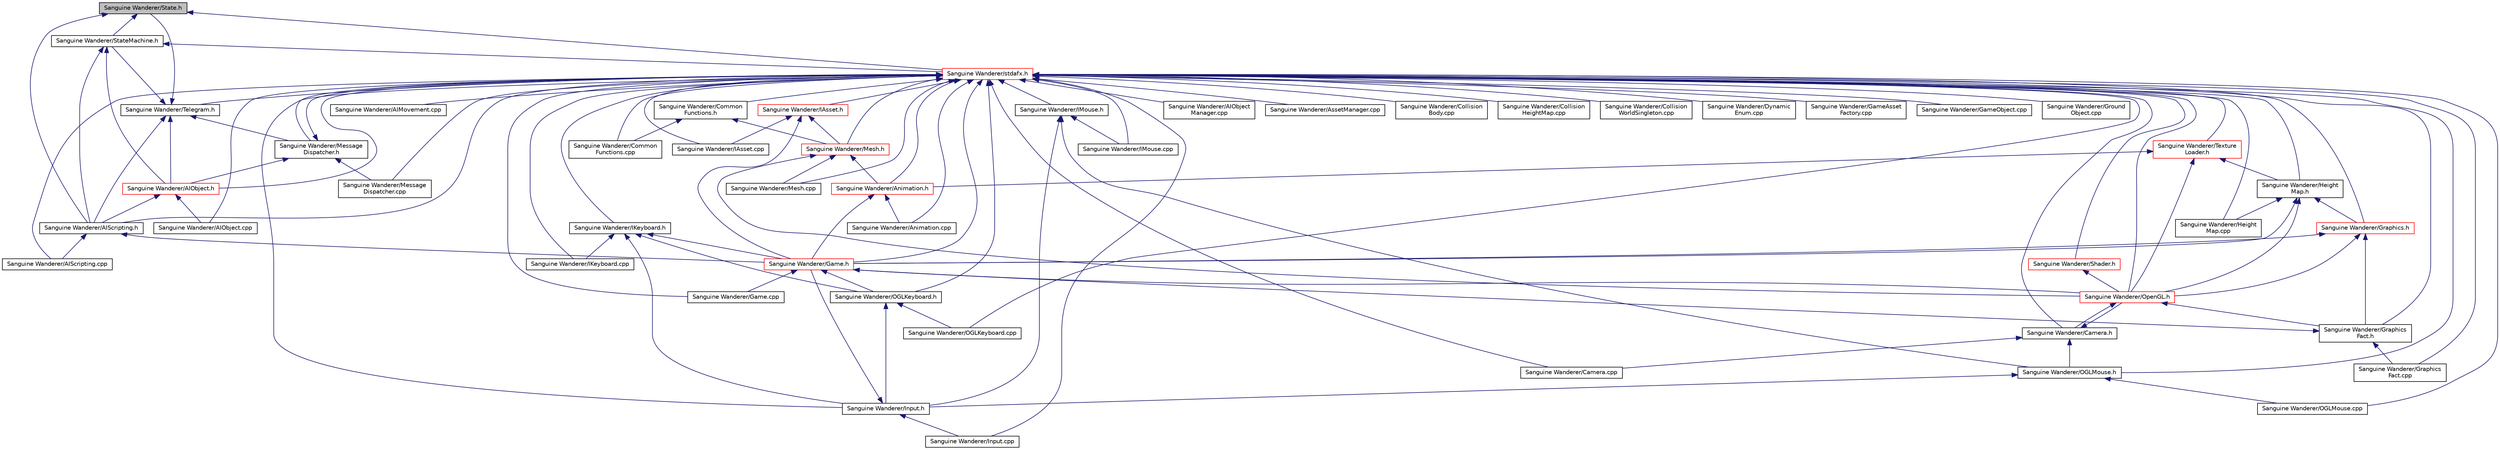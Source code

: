 digraph "Sanguine Wanderer/State.h"
{
  edge [fontname="Helvetica",fontsize="10",labelfontname="Helvetica",labelfontsize="10"];
  node [fontname="Helvetica",fontsize="10",shape=record];
  Node1 [label="Sanguine Wanderer/State.h",height=0.2,width=0.4,color="black", fillcolor="grey75", style="filled" fontcolor="black"];
  Node1 -> Node2 [dir="back",color="midnightblue",fontsize="10",style="solid",fontname="Helvetica"];
  Node2 [label="Sanguine Wanderer/StateMachine.h",height=0.2,width=0.4,color="black", fillcolor="white", style="filled",URL="$_state_machine_8h.html",tooltip="Declares the state machine class. "];
  Node2 -> Node3 [dir="back",color="midnightblue",fontsize="10",style="solid",fontname="Helvetica"];
  Node3 [label="Sanguine Wanderer/stdafx.h",height=0.2,width=0.4,color="red", fillcolor="white", style="filled",URL="$stdafx_8h.html"];
  Node3 -> Node4 [dir="back",color="midnightblue",fontsize="10",style="solid",fontname="Helvetica"];
  Node4 [label="Sanguine Wanderer/AIMovement.cpp",height=0.2,width=0.4,color="black", fillcolor="white", style="filled",URL="$_a_i_movement_8cpp.html"];
  Node3 -> Node5 [dir="back",color="midnightblue",fontsize="10",style="solid",fontname="Helvetica"];
  Node5 [label="Sanguine Wanderer/AIObject.h",height=0.2,width=0.4,color="red", fillcolor="white", style="filled",URL="$_a_i_object_8h.html"];
  Node5 -> Node6 [dir="back",color="midnightblue",fontsize="10",style="solid",fontname="Helvetica"];
  Node6 [label="Sanguine Wanderer/AIObject.cpp",height=0.2,width=0.4,color="black", fillcolor="white", style="filled",URL="$_a_i_object_8cpp.html"];
  Node5 -> Node7 [dir="back",color="midnightblue",fontsize="10",style="solid",fontname="Helvetica"];
  Node7 [label="Sanguine Wanderer/AIScripting.h",height=0.2,width=0.4,color="black", fillcolor="white", style="filled",URL="$_a_i_scripting_8h.html"];
  Node7 -> Node8 [dir="back",color="midnightblue",fontsize="10",style="solid",fontname="Helvetica"];
  Node8 [label="Sanguine Wanderer/AIScripting.cpp",height=0.2,width=0.4,color="black", fillcolor="white", style="filled",URL="$_a_i_scripting_8cpp.html"];
  Node7 -> Node9 [dir="back",color="midnightblue",fontsize="10",style="solid",fontname="Helvetica"];
  Node9 [label="Sanguine Wanderer/Game.h",height=0.2,width=0.4,color="red", fillcolor="white", style="filled",URL="$_game_8h.html",tooltip="Declares the game class. "];
  Node9 -> Node10 [dir="back",color="midnightblue",fontsize="10",style="solid",fontname="Helvetica"];
  Node10 [label="Sanguine Wanderer/OpenGL.h",height=0.2,width=0.4,color="red", fillcolor="white", style="filled",URL="$_open_g_l_8h.html",tooltip="Declares the open gl class. "];
  Node10 -> Node11 [dir="back",color="midnightblue",fontsize="10",style="solid",fontname="Helvetica"];
  Node11 [label="Sanguine Wanderer/Camera.h",height=0.2,width=0.4,color="black", fillcolor="white", style="filled",URL="$_camera_8h.html",tooltip="Declares the camera class. "];
  Node11 -> Node12 [dir="back",color="midnightblue",fontsize="10",style="solid",fontname="Helvetica"];
  Node12 [label="Sanguine Wanderer/Camera.cpp",height=0.2,width=0.4,color="black", fillcolor="white", style="filled",URL="$_camera_8cpp.html"];
  Node11 -> Node10 [dir="back",color="midnightblue",fontsize="10",style="solid",fontname="Helvetica"];
  Node11 -> Node13 [dir="back",color="midnightblue",fontsize="10",style="solid",fontname="Helvetica"];
  Node13 [label="Sanguine Wanderer/OGLMouse.h",height=0.2,width=0.4,color="black", fillcolor="white", style="filled",URL="$_o_g_l_mouse_8h.html"];
  Node13 -> Node14 [dir="back",color="midnightblue",fontsize="10",style="solid",fontname="Helvetica"];
  Node14 [label="Sanguine Wanderer/Input.h",height=0.2,width=0.4,color="black", fillcolor="white", style="filled",URL="$_input_8h.html"];
  Node14 -> Node9 [dir="back",color="midnightblue",fontsize="10",style="solid",fontname="Helvetica"];
  Node14 -> Node15 [dir="back",color="midnightblue",fontsize="10",style="solid",fontname="Helvetica"];
  Node15 [label="Sanguine Wanderer/Input.cpp",height=0.2,width=0.4,color="black", fillcolor="white", style="filled",URL="$_input_8cpp.html"];
  Node13 -> Node16 [dir="back",color="midnightblue",fontsize="10",style="solid",fontname="Helvetica"];
  Node16 [label="Sanguine Wanderer/OGLMouse.cpp",height=0.2,width=0.4,color="black", fillcolor="white", style="filled",URL="$_o_g_l_mouse_8cpp.html"];
  Node10 -> Node17 [dir="back",color="midnightblue",fontsize="10",style="solid",fontname="Helvetica"];
  Node17 [label="Sanguine Wanderer/Graphics\lFact.h",height=0.2,width=0.4,color="black", fillcolor="white", style="filled",URL="$_graphics_fact_8h.html"];
  Node17 -> Node9 [dir="back",color="midnightblue",fontsize="10",style="solid",fontname="Helvetica"];
  Node17 -> Node18 [dir="back",color="midnightblue",fontsize="10",style="solid",fontname="Helvetica"];
  Node18 [label="Sanguine Wanderer/Graphics\lFact.cpp",height=0.2,width=0.4,color="black", fillcolor="white", style="filled",URL="$_graphics_fact_8cpp.html"];
  Node9 -> Node19 [dir="back",color="midnightblue",fontsize="10",style="solid",fontname="Helvetica"];
  Node19 [label="Sanguine Wanderer/OGLKeyboard.h",height=0.2,width=0.4,color="black", fillcolor="white", style="filled",URL="$_o_g_l_keyboard_8h.html"];
  Node19 -> Node14 [dir="back",color="midnightblue",fontsize="10",style="solid",fontname="Helvetica"];
  Node19 -> Node20 [dir="back",color="midnightblue",fontsize="10",style="solid",fontname="Helvetica"];
  Node20 [label="Sanguine Wanderer/OGLKeyboard.cpp",height=0.2,width=0.4,color="black", fillcolor="white", style="filled",URL="$_o_g_l_keyboard_8cpp.html"];
  Node9 -> Node21 [dir="back",color="midnightblue",fontsize="10",style="solid",fontname="Helvetica"];
  Node21 [label="Sanguine Wanderer/Game.cpp",height=0.2,width=0.4,color="black", fillcolor="white", style="filled",URL="$_game_8cpp.html"];
  Node3 -> Node22 [dir="back",color="midnightblue",fontsize="10",style="solid",fontname="Helvetica"];
  Node22 [label="Sanguine Wanderer/Telegram.h",height=0.2,width=0.4,color="black", fillcolor="white", style="filled",URL="$_telegram_8h.html"];
  Node22 -> Node23 [dir="back",color="midnightblue",fontsize="10",style="solid",fontname="Helvetica"];
  Node23 [label="Sanguine Wanderer/Message\lDispatcher.h",height=0.2,width=0.4,color="black", fillcolor="white", style="filled",URL="$_message_dispatcher_8h.html"];
  Node23 -> Node3 [dir="back",color="midnightblue",fontsize="10",style="solid",fontname="Helvetica"];
  Node23 -> Node5 [dir="back",color="midnightblue",fontsize="10",style="solid",fontname="Helvetica"];
  Node23 -> Node24 [dir="back",color="midnightblue",fontsize="10",style="solid",fontname="Helvetica"];
  Node24 [label="Sanguine Wanderer/Message\lDispatcher.cpp",height=0.2,width=0.4,color="black", fillcolor="white", style="filled",URL="$_message_dispatcher_8cpp.html"];
  Node22 -> Node1 [dir="back",color="midnightblue",fontsize="10",style="solid",fontname="Helvetica"];
  Node22 -> Node2 [dir="back",color="midnightblue",fontsize="10",style="solid",fontname="Helvetica"];
  Node22 -> Node5 [dir="back",color="midnightblue",fontsize="10",style="solid",fontname="Helvetica"];
  Node22 -> Node7 [dir="back",color="midnightblue",fontsize="10",style="solid",fontname="Helvetica"];
  Node3 -> Node23 [dir="back",color="midnightblue",fontsize="10",style="solid",fontname="Helvetica"];
  Node3 -> Node25 [dir="back",color="midnightblue",fontsize="10",style="solid",fontname="Helvetica"];
  Node25 [label="Sanguine Wanderer/Animation.h",height=0.2,width=0.4,color="red", fillcolor="white", style="filled",URL="$_animation_8h.html",tooltip="Declares the animation class. "];
  Node25 -> Node26 [dir="back",color="midnightblue",fontsize="10",style="solid",fontname="Helvetica"];
  Node26 [label="Sanguine Wanderer/Animation.cpp",height=0.2,width=0.4,color="black", fillcolor="white", style="filled",URL="$_animation_8cpp.html"];
  Node25 -> Node9 [dir="back",color="midnightblue",fontsize="10",style="solid",fontname="Helvetica"];
  Node3 -> Node27 [dir="back",color="midnightblue",fontsize="10",style="solid",fontname="Helvetica"];
  Node27 [label="Sanguine Wanderer/Mesh.h",height=0.2,width=0.4,color="red", fillcolor="white", style="filled",URL="$_mesh_8h.html",tooltip="Declares the mesh class. "];
  Node27 -> Node25 [dir="back",color="midnightblue",fontsize="10",style="solid",fontname="Helvetica"];
  Node27 -> Node10 [dir="back",color="midnightblue",fontsize="10",style="solid",fontname="Helvetica"];
  Node27 -> Node28 [dir="back",color="midnightblue",fontsize="10",style="solid",fontname="Helvetica"];
  Node28 [label="Sanguine Wanderer/Mesh.cpp",height=0.2,width=0.4,color="black", fillcolor="white", style="filled",URL="$_mesh_8cpp.html"];
  Node3 -> Node29 [dir="back",color="midnightblue",fontsize="10",style="solid",fontname="Helvetica"];
  Node29 [label="Sanguine Wanderer/IAsset.h",height=0.2,width=0.4,color="red", fillcolor="white", style="filled",URL="$_i_asset_8h.html"];
  Node29 -> Node27 [dir="back",color="midnightblue",fontsize="10",style="solid",fontname="Helvetica"];
  Node29 -> Node9 [dir="back",color="midnightblue",fontsize="10",style="solid",fontname="Helvetica"];
  Node29 -> Node30 [dir="back",color="midnightblue",fontsize="10",style="solid",fontname="Helvetica"];
  Node30 [label="Sanguine Wanderer/IAsset.cpp",height=0.2,width=0.4,color="black", fillcolor="white", style="filled",URL="$_i_asset_8cpp.html"];
  Node3 -> Node31 [dir="back",color="midnightblue",fontsize="10",style="solid",fontname="Helvetica"];
  Node31 [label="Sanguine Wanderer/Common\lFunctions.h",height=0.2,width=0.4,color="black", fillcolor="white", style="filled",URL="$_common_functions_8h.html"];
  Node31 -> Node27 [dir="back",color="midnightblue",fontsize="10",style="solid",fontname="Helvetica"];
  Node31 -> Node32 [dir="back",color="midnightblue",fontsize="10",style="solid",fontname="Helvetica"];
  Node32 [label="Sanguine Wanderer/Common\lFunctions.cpp",height=0.2,width=0.4,color="black", fillcolor="white", style="filled",URL="$_common_functions_8cpp.html"];
  Node3 -> Node33 [dir="back",color="midnightblue",fontsize="10",style="solid",fontname="Helvetica"];
  Node33 [label="Sanguine Wanderer/Texture\lLoader.h",height=0.2,width=0.4,color="red", fillcolor="white", style="filled",URL="$_texture_loader_8h.html",tooltip="Declares the texture loader class. "];
  Node33 -> Node25 [dir="back",color="midnightblue",fontsize="10",style="solid",fontname="Helvetica"];
  Node33 -> Node34 [dir="back",color="midnightblue",fontsize="10",style="solid",fontname="Helvetica"];
  Node34 [label="Sanguine Wanderer/Height\lMap.h",height=0.2,width=0.4,color="black", fillcolor="white", style="filled",URL="$_height_map_8h.html",tooltip="Declares the height map class. "];
  Node34 -> Node35 [dir="back",color="midnightblue",fontsize="10",style="solid",fontname="Helvetica"];
  Node35 [label="Sanguine Wanderer/Graphics.h",height=0.2,width=0.4,color="red", fillcolor="white", style="filled",URL="$_graphics_8h.html",tooltip="Declares the graphics class. "];
  Node35 -> Node10 [dir="back",color="midnightblue",fontsize="10",style="solid",fontname="Helvetica"];
  Node35 -> Node9 [dir="back",color="midnightblue",fontsize="10",style="solid",fontname="Helvetica"];
  Node35 -> Node17 [dir="back",color="midnightblue",fontsize="10",style="solid",fontname="Helvetica"];
  Node34 -> Node10 [dir="back",color="midnightblue",fontsize="10",style="solid",fontname="Helvetica"];
  Node34 -> Node9 [dir="back",color="midnightblue",fontsize="10",style="solid",fontname="Helvetica"];
  Node34 -> Node36 [dir="back",color="midnightblue",fontsize="10",style="solid",fontname="Helvetica"];
  Node36 [label="Sanguine Wanderer/Height\lMap.cpp",height=0.2,width=0.4,color="black", fillcolor="white", style="filled",URL="$_height_map_8cpp.html"];
  Node33 -> Node10 [dir="back",color="midnightblue",fontsize="10",style="solid",fontname="Helvetica"];
  Node3 -> Node6 [dir="back",color="midnightblue",fontsize="10",style="solid",fontname="Helvetica"];
  Node3 -> Node37 [dir="back",color="midnightblue",fontsize="10",style="solid",fontname="Helvetica"];
  Node37 [label="Sanguine Wanderer/AIObject\lManager.cpp",height=0.2,width=0.4,color="black", fillcolor="white", style="filled",URL="$_a_i_object_manager_8cpp.html"];
  Node3 -> Node8 [dir="back",color="midnightblue",fontsize="10",style="solid",fontname="Helvetica"];
  Node3 -> Node7 [dir="back",color="midnightblue",fontsize="10",style="solid",fontname="Helvetica"];
  Node3 -> Node26 [dir="back",color="midnightblue",fontsize="10",style="solid",fontname="Helvetica"];
  Node3 -> Node38 [dir="back",color="midnightblue",fontsize="10",style="solid",fontname="Helvetica"];
  Node38 [label="Sanguine Wanderer/AssetManager.cpp",height=0.2,width=0.4,color="black", fillcolor="white", style="filled",URL="$_asset_manager_8cpp.html"];
  Node3 -> Node12 [dir="back",color="midnightblue",fontsize="10",style="solid",fontname="Helvetica"];
  Node3 -> Node11 [dir="back",color="midnightblue",fontsize="10",style="solid",fontname="Helvetica"];
  Node3 -> Node10 [dir="back",color="midnightblue",fontsize="10",style="solid",fontname="Helvetica"];
  Node3 -> Node35 [dir="back",color="midnightblue",fontsize="10",style="solid",fontname="Helvetica"];
  Node3 -> Node34 [dir="back",color="midnightblue",fontsize="10",style="solid",fontname="Helvetica"];
  Node3 -> Node39 [dir="back",color="midnightblue",fontsize="10",style="solid",fontname="Helvetica"];
  Node39 [label="Sanguine Wanderer/Shader.h",height=0.2,width=0.4,color="red", fillcolor="white", style="filled",URL="$_shader_8h.html"];
  Node39 -> Node10 [dir="back",color="midnightblue",fontsize="10",style="solid",fontname="Helvetica"];
  Node3 -> Node9 [dir="back",color="midnightblue",fontsize="10",style="solid",fontname="Helvetica"];
  Node3 -> Node17 [dir="back",color="midnightblue",fontsize="10",style="solid",fontname="Helvetica"];
  Node3 -> Node14 [dir="back",color="midnightblue",fontsize="10",style="solid",fontname="Helvetica"];
  Node3 -> Node40 [dir="back",color="midnightblue",fontsize="10",style="solid",fontname="Helvetica"];
  Node40 [label="Sanguine Wanderer/IKeyboard.h",height=0.2,width=0.4,color="black", fillcolor="white", style="filled",URL="$_i_keyboard_8h.html"];
  Node40 -> Node14 [dir="back",color="midnightblue",fontsize="10",style="solid",fontname="Helvetica"];
  Node40 -> Node19 [dir="back",color="midnightblue",fontsize="10",style="solid",fontname="Helvetica"];
  Node40 -> Node9 [dir="back",color="midnightblue",fontsize="10",style="solid",fontname="Helvetica"];
  Node40 -> Node41 [dir="back",color="midnightblue",fontsize="10",style="solid",fontname="Helvetica"];
  Node41 [label="Sanguine Wanderer/IKeyboard.cpp",height=0.2,width=0.4,color="black", fillcolor="white", style="filled",URL="$_i_keyboard_8cpp.html"];
  Node3 -> Node42 [dir="back",color="midnightblue",fontsize="10",style="solid",fontname="Helvetica"];
  Node42 [label="Sanguine Wanderer/IMouse.h",height=0.2,width=0.4,color="black", fillcolor="white", style="filled",URL="$_i_mouse_8h.html"];
  Node42 -> Node14 [dir="back",color="midnightblue",fontsize="10",style="solid",fontname="Helvetica"];
  Node42 -> Node13 [dir="back",color="midnightblue",fontsize="10",style="solid",fontname="Helvetica"];
  Node42 -> Node43 [dir="back",color="midnightblue",fontsize="10",style="solid",fontname="Helvetica"];
  Node43 [label="Sanguine Wanderer/IMouse.cpp",height=0.2,width=0.4,color="black", fillcolor="white", style="filled",URL="$_i_mouse_8cpp.html"];
  Node3 -> Node19 [dir="back",color="midnightblue",fontsize="10",style="solid",fontname="Helvetica"];
  Node3 -> Node13 [dir="back",color="midnightblue",fontsize="10",style="solid",fontname="Helvetica"];
  Node3 -> Node44 [dir="back",color="midnightblue",fontsize="10",style="solid",fontname="Helvetica"];
  Node44 [label="Sanguine Wanderer/Collision\lBody.cpp",height=0.2,width=0.4,color="black", fillcolor="white", style="filled",URL="$_collision_body_8cpp.html"];
  Node3 -> Node45 [dir="back",color="midnightblue",fontsize="10",style="solid",fontname="Helvetica"];
  Node45 [label="Sanguine Wanderer/Collision\lHeightMap.cpp",height=0.2,width=0.4,color="black", fillcolor="white", style="filled",URL="$_collision_height_map_8cpp.html"];
  Node3 -> Node46 [dir="back",color="midnightblue",fontsize="10",style="solid",fontname="Helvetica"];
  Node46 [label="Sanguine Wanderer/Collision\lWorldSingleton.cpp",height=0.2,width=0.4,color="black", fillcolor="white", style="filled",URL="$_collision_world_singleton_8cpp.html"];
  Node3 -> Node32 [dir="back",color="midnightblue",fontsize="10",style="solid",fontname="Helvetica"];
  Node3 -> Node47 [dir="back",color="midnightblue",fontsize="10",style="solid",fontname="Helvetica"];
  Node47 [label="Sanguine Wanderer/Dynamic\lEnum.cpp",height=0.2,width=0.4,color="black", fillcolor="white", style="filled",URL="$_dynamic_enum_8cpp.html"];
  Node3 -> Node21 [dir="back",color="midnightblue",fontsize="10",style="solid",fontname="Helvetica"];
  Node3 -> Node48 [dir="back",color="midnightblue",fontsize="10",style="solid",fontname="Helvetica"];
  Node48 [label="Sanguine Wanderer/GameAsset\lFactory.cpp",height=0.2,width=0.4,color="black", fillcolor="white", style="filled",URL="$_game_asset_factory_8cpp.html"];
  Node3 -> Node49 [dir="back",color="midnightblue",fontsize="10",style="solid",fontname="Helvetica"];
  Node49 [label="Sanguine Wanderer/GameObject.cpp",height=0.2,width=0.4,color="black", fillcolor="white", style="filled",URL="$_game_object_8cpp.html"];
  Node3 -> Node18 [dir="back",color="midnightblue",fontsize="10",style="solid",fontname="Helvetica"];
  Node3 -> Node50 [dir="back",color="midnightblue",fontsize="10",style="solid",fontname="Helvetica"];
  Node50 [label="Sanguine Wanderer/Ground\lObject.cpp",height=0.2,width=0.4,color="black", fillcolor="white", style="filled",URL="$_ground_object_8cpp.html"];
  Node3 -> Node36 [dir="back",color="midnightblue",fontsize="10",style="solid",fontname="Helvetica"];
  Node3 -> Node30 [dir="back",color="midnightblue",fontsize="10",style="solid",fontname="Helvetica"];
  Node3 -> Node41 [dir="back",color="midnightblue",fontsize="10",style="solid",fontname="Helvetica"];
  Node3 -> Node43 [dir="back",color="midnightblue",fontsize="10",style="solid",fontname="Helvetica"];
  Node3 -> Node15 [dir="back",color="midnightblue",fontsize="10",style="solid",fontname="Helvetica"];
  Node3 -> Node28 [dir="back",color="midnightblue",fontsize="10",style="solid",fontname="Helvetica"];
  Node3 -> Node24 [dir="back",color="midnightblue",fontsize="10",style="solid",fontname="Helvetica"];
  Node3 -> Node20 [dir="back",color="midnightblue",fontsize="10",style="solid",fontname="Helvetica"];
  Node3 -> Node16 [dir="back",color="midnightblue",fontsize="10",style="solid",fontname="Helvetica"];
  Node2 -> Node5 [dir="back",color="midnightblue",fontsize="10",style="solid",fontname="Helvetica"];
  Node2 -> Node7 [dir="back",color="midnightblue",fontsize="10",style="solid",fontname="Helvetica"];
  Node1 -> Node3 [dir="back",color="midnightblue",fontsize="10",style="solid",fontname="Helvetica"];
  Node1 -> Node7 [dir="back",color="midnightblue",fontsize="10",style="solid",fontname="Helvetica"];
}
